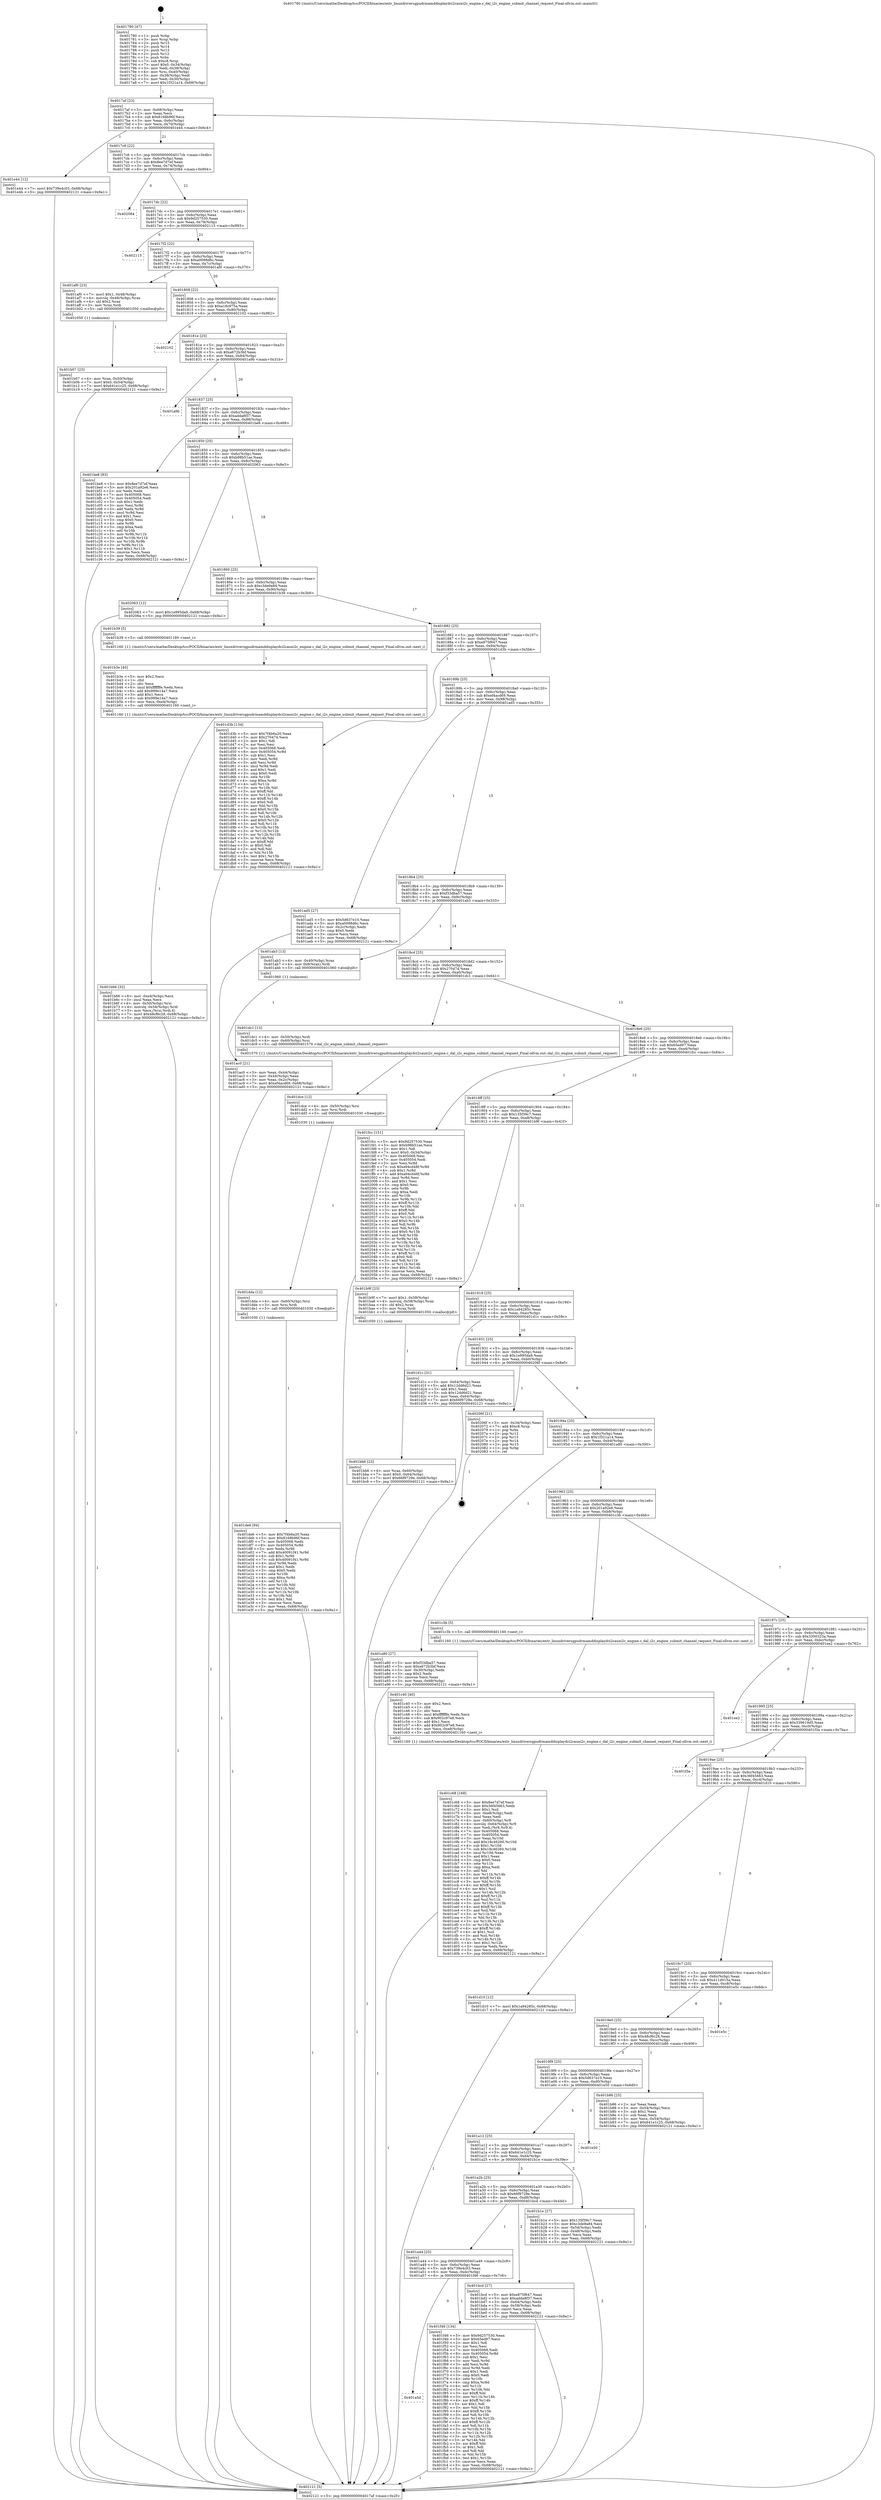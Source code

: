digraph "0x401780" {
  label = "0x401780 (/mnt/c/Users/mathe/Desktop/tcc/POCII/binaries/extr_linuxdriversgpudrmamddisplaydci2cauxi2c_engine.c_dal_i2c_engine_submit_channel_request_Final-ollvm.out::main(0))"
  labelloc = "t"
  node[shape=record]

  Entry [label="",width=0.3,height=0.3,shape=circle,fillcolor=black,style=filled]
  "0x4017af" [label="{
     0x4017af [23]\l
     | [instrs]\l
     &nbsp;&nbsp;0x4017af \<+3\>: mov -0x68(%rbp),%eax\l
     &nbsp;&nbsp;0x4017b2 \<+2\>: mov %eax,%ecx\l
     &nbsp;&nbsp;0x4017b4 \<+6\>: sub $0x8168b96f,%ecx\l
     &nbsp;&nbsp;0x4017ba \<+3\>: mov %eax,-0x6c(%rbp)\l
     &nbsp;&nbsp;0x4017bd \<+3\>: mov %ecx,-0x70(%rbp)\l
     &nbsp;&nbsp;0x4017c0 \<+6\>: je 0000000000401e44 \<main+0x6c4\>\l
  }"]
  "0x401e44" [label="{
     0x401e44 [12]\l
     | [instrs]\l
     &nbsp;&nbsp;0x401e44 \<+7\>: movl $0x739e4c03,-0x68(%rbp)\l
     &nbsp;&nbsp;0x401e4b \<+5\>: jmp 0000000000402121 \<main+0x9a1\>\l
  }"]
  "0x4017c6" [label="{
     0x4017c6 [22]\l
     | [instrs]\l
     &nbsp;&nbsp;0x4017c6 \<+5\>: jmp 00000000004017cb \<main+0x4b\>\l
     &nbsp;&nbsp;0x4017cb \<+3\>: mov -0x6c(%rbp),%eax\l
     &nbsp;&nbsp;0x4017ce \<+5\>: sub $0x8ee7d7ef,%eax\l
     &nbsp;&nbsp;0x4017d3 \<+3\>: mov %eax,-0x74(%rbp)\l
     &nbsp;&nbsp;0x4017d6 \<+6\>: je 0000000000402084 \<main+0x904\>\l
  }"]
  Exit [label="",width=0.3,height=0.3,shape=circle,fillcolor=black,style=filled,peripheries=2]
  "0x402084" [label="{
     0x402084\l
  }", style=dashed]
  "0x4017dc" [label="{
     0x4017dc [22]\l
     | [instrs]\l
     &nbsp;&nbsp;0x4017dc \<+5\>: jmp 00000000004017e1 \<main+0x61\>\l
     &nbsp;&nbsp;0x4017e1 \<+3\>: mov -0x6c(%rbp),%eax\l
     &nbsp;&nbsp;0x4017e4 \<+5\>: sub $0x9d257530,%eax\l
     &nbsp;&nbsp;0x4017e9 \<+3\>: mov %eax,-0x78(%rbp)\l
     &nbsp;&nbsp;0x4017ec \<+6\>: je 0000000000402113 \<main+0x993\>\l
  }"]
  "0x401a5d" [label="{
     0x401a5d\l
  }", style=dashed]
  "0x402113" [label="{
     0x402113\l
  }", style=dashed]
  "0x4017f2" [label="{
     0x4017f2 [22]\l
     | [instrs]\l
     &nbsp;&nbsp;0x4017f2 \<+5\>: jmp 00000000004017f7 \<main+0x77\>\l
     &nbsp;&nbsp;0x4017f7 \<+3\>: mov -0x6c(%rbp),%eax\l
     &nbsp;&nbsp;0x4017fa \<+5\>: sub $0xa0098d6c,%eax\l
     &nbsp;&nbsp;0x4017ff \<+3\>: mov %eax,-0x7c(%rbp)\l
     &nbsp;&nbsp;0x401802 \<+6\>: je 0000000000401af0 \<main+0x370\>\l
  }"]
  "0x401f46" [label="{
     0x401f46 [134]\l
     | [instrs]\l
     &nbsp;&nbsp;0x401f46 \<+5\>: mov $0x9d257530,%eax\l
     &nbsp;&nbsp;0x401f4b \<+5\>: mov $0x65ed97,%ecx\l
     &nbsp;&nbsp;0x401f50 \<+2\>: mov $0x1,%dl\l
     &nbsp;&nbsp;0x401f52 \<+2\>: xor %esi,%esi\l
     &nbsp;&nbsp;0x401f54 \<+7\>: mov 0x405068,%edi\l
     &nbsp;&nbsp;0x401f5b \<+8\>: mov 0x405054,%r8d\l
     &nbsp;&nbsp;0x401f63 \<+3\>: sub $0x1,%esi\l
     &nbsp;&nbsp;0x401f66 \<+3\>: mov %edi,%r9d\l
     &nbsp;&nbsp;0x401f69 \<+3\>: add %esi,%r9d\l
     &nbsp;&nbsp;0x401f6c \<+4\>: imul %r9d,%edi\l
     &nbsp;&nbsp;0x401f70 \<+3\>: and $0x1,%edi\l
     &nbsp;&nbsp;0x401f73 \<+3\>: cmp $0x0,%edi\l
     &nbsp;&nbsp;0x401f76 \<+4\>: sete %r10b\l
     &nbsp;&nbsp;0x401f7a \<+4\>: cmp $0xa,%r8d\l
     &nbsp;&nbsp;0x401f7e \<+4\>: setl %r11b\l
     &nbsp;&nbsp;0x401f82 \<+3\>: mov %r10b,%bl\l
     &nbsp;&nbsp;0x401f85 \<+3\>: xor $0xff,%bl\l
     &nbsp;&nbsp;0x401f88 \<+3\>: mov %r11b,%r14b\l
     &nbsp;&nbsp;0x401f8b \<+4\>: xor $0xff,%r14b\l
     &nbsp;&nbsp;0x401f8f \<+3\>: xor $0x1,%dl\l
     &nbsp;&nbsp;0x401f92 \<+3\>: mov %bl,%r15b\l
     &nbsp;&nbsp;0x401f95 \<+4\>: and $0xff,%r15b\l
     &nbsp;&nbsp;0x401f99 \<+3\>: and %dl,%r10b\l
     &nbsp;&nbsp;0x401f9c \<+3\>: mov %r14b,%r12b\l
     &nbsp;&nbsp;0x401f9f \<+4\>: and $0xff,%r12b\l
     &nbsp;&nbsp;0x401fa3 \<+3\>: and %dl,%r11b\l
     &nbsp;&nbsp;0x401fa6 \<+3\>: or %r10b,%r15b\l
     &nbsp;&nbsp;0x401fa9 \<+3\>: or %r11b,%r12b\l
     &nbsp;&nbsp;0x401fac \<+3\>: xor %r12b,%r15b\l
     &nbsp;&nbsp;0x401faf \<+3\>: or %r14b,%bl\l
     &nbsp;&nbsp;0x401fb2 \<+3\>: xor $0xff,%bl\l
     &nbsp;&nbsp;0x401fb5 \<+3\>: or $0x1,%dl\l
     &nbsp;&nbsp;0x401fb8 \<+2\>: and %dl,%bl\l
     &nbsp;&nbsp;0x401fba \<+3\>: or %bl,%r15b\l
     &nbsp;&nbsp;0x401fbd \<+4\>: test $0x1,%r15b\l
     &nbsp;&nbsp;0x401fc1 \<+3\>: cmovne %ecx,%eax\l
     &nbsp;&nbsp;0x401fc4 \<+3\>: mov %eax,-0x68(%rbp)\l
     &nbsp;&nbsp;0x401fc7 \<+5\>: jmp 0000000000402121 \<main+0x9a1\>\l
  }"]
  "0x401af0" [label="{
     0x401af0 [23]\l
     | [instrs]\l
     &nbsp;&nbsp;0x401af0 \<+7\>: movl $0x1,-0x48(%rbp)\l
     &nbsp;&nbsp;0x401af7 \<+4\>: movslq -0x48(%rbp),%rax\l
     &nbsp;&nbsp;0x401afb \<+4\>: shl $0x2,%rax\l
     &nbsp;&nbsp;0x401aff \<+3\>: mov %rax,%rdi\l
     &nbsp;&nbsp;0x401b02 \<+5\>: call 0000000000401050 \<malloc@plt\>\l
     | [calls]\l
     &nbsp;&nbsp;0x401050 \{1\} (unknown)\l
  }"]
  "0x401808" [label="{
     0x401808 [22]\l
     | [instrs]\l
     &nbsp;&nbsp;0x401808 \<+5\>: jmp 000000000040180d \<main+0x8d\>\l
     &nbsp;&nbsp;0x40180d \<+3\>: mov -0x6c(%rbp),%eax\l
     &nbsp;&nbsp;0x401810 \<+5\>: sub $0xa16c975a,%eax\l
     &nbsp;&nbsp;0x401815 \<+3\>: mov %eax,-0x80(%rbp)\l
     &nbsp;&nbsp;0x401818 \<+6\>: je 0000000000402102 \<main+0x982\>\l
  }"]
  "0x401de6" [label="{
     0x401de6 [94]\l
     | [instrs]\l
     &nbsp;&nbsp;0x401de6 \<+5\>: mov $0x7f4b6a20,%eax\l
     &nbsp;&nbsp;0x401deb \<+5\>: mov $0x8168b96f,%ecx\l
     &nbsp;&nbsp;0x401df0 \<+7\>: mov 0x405068,%edx\l
     &nbsp;&nbsp;0x401df7 \<+8\>: mov 0x405054,%r8d\l
     &nbsp;&nbsp;0x401dff \<+3\>: mov %edx,%r9d\l
     &nbsp;&nbsp;0x401e02 \<+7\>: add $0x40091f41,%r9d\l
     &nbsp;&nbsp;0x401e09 \<+4\>: sub $0x1,%r9d\l
     &nbsp;&nbsp;0x401e0d \<+7\>: sub $0x40091f41,%r9d\l
     &nbsp;&nbsp;0x401e14 \<+4\>: imul %r9d,%edx\l
     &nbsp;&nbsp;0x401e18 \<+3\>: and $0x1,%edx\l
     &nbsp;&nbsp;0x401e1b \<+3\>: cmp $0x0,%edx\l
     &nbsp;&nbsp;0x401e1e \<+4\>: sete %r10b\l
     &nbsp;&nbsp;0x401e22 \<+4\>: cmp $0xa,%r8d\l
     &nbsp;&nbsp;0x401e26 \<+4\>: setl %r11b\l
     &nbsp;&nbsp;0x401e2a \<+3\>: mov %r10b,%bl\l
     &nbsp;&nbsp;0x401e2d \<+3\>: and %r11b,%bl\l
     &nbsp;&nbsp;0x401e30 \<+3\>: xor %r11b,%r10b\l
     &nbsp;&nbsp;0x401e33 \<+3\>: or %r10b,%bl\l
     &nbsp;&nbsp;0x401e36 \<+3\>: test $0x1,%bl\l
     &nbsp;&nbsp;0x401e39 \<+3\>: cmovne %ecx,%eax\l
     &nbsp;&nbsp;0x401e3c \<+3\>: mov %eax,-0x68(%rbp)\l
     &nbsp;&nbsp;0x401e3f \<+5\>: jmp 0000000000402121 \<main+0x9a1\>\l
  }"]
  "0x402102" [label="{
     0x402102\l
  }", style=dashed]
  "0x40181e" [label="{
     0x40181e [25]\l
     | [instrs]\l
     &nbsp;&nbsp;0x40181e \<+5\>: jmp 0000000000401823 \<main+0xa3\>\l
     &nbsp;&nbsp;0x401823 \<+3\>: mov -0x6c(%rbp),%eax\l
     &nbsp;&nbsp;0x401826 \<+5\>: sub $0xa672b3bf,%eax\l
     &nbsp;&nbsp;0x40182b \<+6\>: mov %eax,-0x84(%rbp)\l
     &nbsp;&nbsp;0x401831 \<+6\>: je 0000000000401a9b \<main+0x31b\>\l
  }"]
  "0x401dda" [label="{
     0x401dda [12]\l
     | [instrs]\l
     &nbsp;&nbsp;0x401dda \<+4\>: mov -0x60(%rbp),%rsi\l
     &nbsp;&nbsp;0x401dde \<+3\>: mov %rsi,%rdi\l
     &nbsp;&nbsp;0x401de1 \<+5\>: call 0000000000401030 \<free@plt\>\l
     | [calls]\l
     &nbsp;&nbsp;0x401030 \{1\} (unknown)\l
  }"]
  "0x401a9b" [label="{
     0x401a9b\l
  }", style=dashed]
  "0x401837" [label="{
     0x401837 [25]\l
     | [instrs]\l
     &nbsp;&nbsp;0x401837 \<+5\>: jmp 000000000040183c \<main+0xbc\>\l
     &nbsp;&nbsp;0x40183c \<+3\>: mov -0x6c(%rbp),%eax\l
     &nbsp;&nbsp;0x40183f \<+5\>: sub $0xadda8f37,%eax\l
     &nbsp;&nbsp;0x401844 \<+6\>: mov %eax,-0x88(%rbp)\l
     &nbsp;&nbsp;0x40184a \<+6\>: je 0000000000401be8 \<main+0x468\>\l
  }"]
  "0x401dce" [label="{
     0x401dce [12]\l
     | [instrs]\l
     &nbsp;&nbsp;0x401dce \<+4\>: mov -0x50(%rbp),%rsi\l
     &nbsp;&nbsp;0x401dd2 \<+3\>: mov %rsi,%rdi\l
     &nbsp;&nbsp;0x401dd5 \<+5\>: call 0000000000401030 \<free@plt\>\l
     | [calls]\l
     &nbsp;&nbsp;0x401030 \{1\} (unknown)\l
  }"]
  "0x401be8" [label="{
     0x401be8 [83]\l
     | [instrs]\l
     &nbsp;&nbsp;0x401be8 \<+5\>: mov $0x8ee7d7ef,%eax\l
     &nbsp;&nbsp;0x401bed \<+5\>: mov $0x201a92e6,%ecx\l
     &nbsp;&nbsp;0x401bf2 \<+2\>: xor %edx,%edx\l
     &nbsp;&nbsp;0x401bf4 \<+7\>: mov 0x405068,%esi\l
     &nbsp;&nbsp;0x401bfb \<+7\>: mov 0x405054,%edi\l
     &nbsp;&nbsp;0x401c02 \<+3\>: sub $0x1,%edx\l
     &nbsp;&nbsp;0x401c05 \<+3\>: mov %esi,%r8d\l
     &nbsp;&nbsp;0x401c08 \<+3\>: add %edx,%r8d\l
     &nbsp;&nbsp;0x401c0b \<+4\>: imul %r8d,%esi\l
     &nbsp;&nbsp;0x401c0f \<+3\>: and $0x1,%esi\l
     &nbsp;&nbsp;0x401c12 \<+3\>: cmp $0x0,%esi\l
     &nbsp;&nbsp;0x401c15 \<+4\>: sete %r9b\l
     &nbsp;&nbsp;0x401c19 \<+3\>: cmp $0xa,%edi\l
     &nbsp;&nbsp;0x401c1c \<+4\>: setl %r10b\l
     &nbsp;&nbsp;0x401c20 \<+3\>: mov %r9b,%r11b\l
     &nbsp;&nbsp;0x401c23 \<+3\>: and %r10b,%r11b\l
     &nbsp;&nbsp;0x401c26 \<+3\>: xor %r10b,%r9b\l
     &nbsp;&nbsp;0x401c29 \<+3\>: or %r9b,%r11b\l
     &nbsp;&nbsp;0x401c2c \<+4\>: test $0x1,%r11b\l
     &nbsp;&nbsp;0x401c30 \<+3\>: cmovne %ecx,%eax\l
     &nbsp;&nbsp;0x401c33 \<+3\>: mov %eax,-0x68(%rbp)\l
     &nbsp;&nbsp;0x401c36 \<+5\>: jmp 0000000000402121 \<main+0x9a1\>\l
  }"]
  "0x401850" [label="{
     0x401850 [25]\l
     | [instrs]\l
     &nbsp;&nbsp;0x401850 \<+5\>: jmp 0000000000401855 \<main+0xd5\>\l
     &nbsp;&nbsp;0x401855 \<+3\>: mov -0x6c(%rbp),%eax\l
     &nbsp;&nbsp;0x401858 \<+5\>: sub $0xb98b51ae,%eax\l
     &nbsp;&nbsp;0x40185d \<+6\>: mov %eax,-0x8c(%rbp)\l
     &nbsp;&nbsp;0x401863 \<+6\>: je 0000000000402063 \<main+0x8e3\>\l
  }"]
  "0x401c68" [label="{
     0x401c68 [168]\l
     | [instrs]\l
     &nbsp;&nbsp;0x401c68 \<+5\>: mov $0x8ee7d7ef,%ecx\l
     &nbsp;&nbsp;0x401c6d \<+5\>: mov $0x36f45663,%edx\l
     &nbsp;&nbsp;0x401c72 \<+3\>: mov $0x1,%sil\l
     &nbsp;&nbsp;0x401c75 \<+6\>: mov -0xe8(%rbp),%edi\l
     &nbsp;&nbsp;0x401c7b \<+3\>: imul %eax,%edi\l
     &nbsp;&nbsp;0x401c7e \<+4\>: mov -0x60(%rbp),%r8\l
     &nbsp;&nbsp;0x401c82 \<+4\>: movslq -0x64(%rbp),%r9\l
     &nbsp;&nbsp;0x401c86 \<+4\>: mov %edi,(%r8,%r9,4)\l
     &nbsp;&nbsp;0x401c8a \<+7\>: mov 0x405068,%eax\l
     &nbsp;&nbsp;0x401c91 \<+7\>: mov 0x405054,%edi\l
     &nbsp;&nbsp;0x401c98 \<+3\>: mov %eax,%r10d\l
     &nbsp;&nbsp;0x401c9b \<+7\>: add $0x18c46260,%r10d\l
     &nbsp;&nbsp;0x401ca2 \<+4\>: sub $0x1,%r10d\l
     &nbsp;&nbsp;0x401ca6 \<+7\>: sub $0x18c46260,%r10d\l
     &nbsp;&nbsp;0x401cad \<+4\>: imul %r10d,%eax\l
     &nbsp;&nbsp;0x401cb1 \<+3\>: and $0x1,%eax\l
     &nbsp;&nbsp;0x401cb4 \<+3\>: cmp $0x0,%eax\l
     &nbsp;&nbsp;0x401cb7 \<+4\>: sete %r11b\l
     &nbsp;&nbsp;0x401cbb \<+3\>: cmp $0xa,%edi\l
     &nbsp;&nbsp;0x401cbe \<+3\>: setl %bl\l
     &nbsp;&nbsp;0x401cc1 \<+3\>: mov %r11b,%r14b\l
     &nbsp;&nbsp;0x401cc4 \<+4\>: xor $0xff,%r14b\l
     &nbsp;&nbsp;0x401cc8 \<+3\>: mov %bl,%r15b\l
     &nbsp;&nbsp;0x401ccb \<+4\>: xor $0xff,%r15b\l
     &nbsp;&nbsp;0x401ccf \<+4\>: xor $0x1,%sil\l
     &nbsp;&nbsp;0x401cd3 \<+3\>: mov %r14b,%r12b\l
     &nbsp;&nbsp;0x401cd6 \<+4\>: and $0xff,%r12b\l
     &nbsp;&nbsp;0x401cda \<+3\>: and %sil,%r11b\l
     &nbsp;&nbsp;0x401cdd \<+3\>: mov %r15b,%r13b\l
     &nbsp;&nbsp;0x401ce0 \<+4\>: and $0xff,%r13b\l
     &nbsp;&nbsp;0x401ce4 \<+3\>: and %sil,%bl\l
     &nbsp;&nbsp;0x401ce7 \<+3\>: or %r11b,%r12b\l
     &nbsp;&nbsp;0x401cea \<+3\>: or %bl,%r13b\l
     &nbsp;&nbsp;0x401ced \<+3\>: xor %r13b,%r12b\l
     &nbsp;&nbsp;0x401cf0 \<+3\>: or %r15b,%r14b\l
     &nbsp;&nbsp;0x401cf3 \<+4\>: xor $0xff,%r14b\l
     &nbsp;&nbsp;0x401cf7 \<+4\>: or $0x1,%sil\l
     &nbsp;&nbsp;0x401cfb \<+3\>: and %sil,%r14b\l
     &nbsp;&nbsp;0x401cfe \<+3\>: or %r14b,%r12b\l
     &nbsp;&nbsp;0x401d01 \<+4\>: test $0x1,%r12b\l
     &nbsp;&nbsp;0x401d05 \<+3\>: cmovne %edx,%ecx\l
     &nbsp;&nbsp;0x401d08 \<+3\>: mov %ecx,-0x68(%rbp)\l
     &nbsp;&nbsp;0x401d0b \<+5\>: jmp 0000000000402121 \<main+0x9a1\>\l
  }"]
  "0x402063" [label="{
     0x402063 [12]\l
     | [instrs]\l
     &nbsp;&nbsp;0x402063 \<+7\>: movl $0x1e995da9,-0x68(%rbp)\l
     &nbsp;&nbsp;0x40206a \<+5\>: jmp 0000000000402121 \<main+0x9a1\>\l
  }"]
  "0x401869" [label="{
     0x401869 [25]\l
     | [instrs]\l
     &nbsp;&nbsp;0x401869 \<+5\>: jmp 000000000040186e \<main+0xee\>\l
     &nbsp;&nbsp;0x40186e \<+3\>: mov -0x6c(%rbp),%eax\l
     &nbsp;&nbsp;0x401871 \<+5\>: sub $0xc3de9a84,%eax\l
     &nbsp;&nbsp;0x401876 \<+6\>: mov %eax,-0x90(%rbp)\l
     &nbsp;&nbsp;0x40187c \<+6\>: je 0000000000401b39 \<main+0x3b9\>\l
  }"]
  "0x401c40" [label="{
     0x401c40 [40]\l
     | [instrs]\l
     &nbsp;&nbsp;0x401c40 \<+5\>: mov $0x2,%ecx\l
     &nbsp;&nbsp;0x401c45 \<+1\>: cltd\l
     &nbsp;&nbsp;0x401c46 \<+2\>: idiv %ecx\l
     &nbsp;&nbsp;0x401c48 \<+6\>: imul $0xfffffffe,%edx,%ecx\l
     &nbsp;&nbsp;0x401c4e \<+6\>: sub $0x902c97e8,%ecx\l
     &nbsp;&nbsp;0x401c54 \<+3\>: add $0x1,%ecx\l
     &nbsp;&nbsp;0x401c57 \<+6\>: add $0x902c97e8,%ecx\l
     &nbsp;&nbsp;0x401c5d \<+6\>: mov %ecx,-0xe8(%rbp)\l
     &nbsp;&nbsp;0x401c63 \<+5\>: call 0000000000401160 \<next_i\>\l
     | [calls]\l
     &nbsp;&nbsp;0x401160 \{1\} (/mnt/c/Users/mathe/Desktop/tcc/POCII/binaries/extr_linuxdriversgpudrmamddisplaydci2cauxi2c_engine.c_dal_i2c_engine_submit_channel_request_Final-ollvm.out::next_i)\l
  }"]
  "0x401b39" [label="{
     0x401b39 [5]\l
     | [instrs]\l
     &nbsp;&nbsp;0x401b39 \<+5\>: call 0000000000401160 \<next_i\>\l
     | [calls]\l
     &nbsp;&nbsp;0x401160 \{1\} (/mnt/c/Users/mathe/Desktop/tcc/POCII/binaries/extr_linuxdriversgpudrmamddisplaydci2cauxi2c_engine.c_dal_i2c_engine_submit_channel_request_Final-ollvm.out::next_i)\l
  }"]
  "0x401882" [label="{
     0x401882 [25]\l
     | [instrs]\l
     &nbsp;&nbsp;0x401882 \<+5\>: jmp 0000000000401887 \<main+0x107\>\l
     &nbsp;&nbsp;0x401887 \<+3\>: mov -0x6c(%rbp),%eax\l
     &nbsp;&nbsp;0x40188a \<+5\>: sub $0xe875f647,%eax\l
     &nbsp;&nbsp;0x40188f \<+6\>: mov %eax,-0x94(%rbp)\l
     &nbsp;&nbsp;0x401895 \<+6\>: je 0000000000401d3b \<main+0x5bb\>\l
  }"]
  "0x401a44" [label="{
     0x401a44 [25]\l
     | [instrs]\l
     &nbsp;&nbsp;0x401a44 \<+5\>: jmp 0000000000401a49 \<main+0x2c9\>\l
     &nbsp;&nbsp;0x401a49 \<+3\>: mov -0x6c(%rbp),%eax\l
     &nbsp;&nbsp;0x401a4c \<+5\>: sub $0x739e4c03,%eax\l
     &nbsp;&nbsp;0x401a51 \<+6\>: mov %eax,-0xdc(%rbp)\l
     &nbsp;&nbsp;0x401a57 \<+6\>: je 0000000000401f46 \<main+0x7c6\>\l
  }"]
  "0x401d3b" [label="{
     0x401d3b [134]\l
     | [instrs]\l
     &nbsp;&nbsp;0x401d3b \<+5\>: mov $0x7f4b6a20,%eax\l
     &nbsp;&nbsp;0x401d40 \<+5\>: mov $0x270474,%ecx\l
     &nbsp;&nbsp;0x401d45 \<+2\>: mov $0x1,%dl\l
     &nbsp;&nbsp;0x401d47 \<+2\>: xor %esi,%esi\l
     &nbsp;&nbsp;0x401d49 \<+7\>: mov 0x405068,%edi\l
     &nbsp;&nbsp;0x401d50 \<+8\>: mov 0x405054,%r8d\l
     &nbsp;&nbsp;0x401d58 \<+3\>: sub $0x1,%esi\l
     &nbsp;&nbsp;0x401d5b \<+3\>: mov %edi,%r9d\l
     &nbsp;&nbsp;0x401d5e \<+3\>: add %esi,%r9d\l
     &nbsp;&nbsp;0x401d61 \<+4\>: imul %r9d,%edi\l
     &nbsp;&nbsp;0x401d65 \<+3\>: and $0x1,%edi\l
     &nbsp;&nbsp;0x401d68 \<+3\>: cmp $0x0,%edi\l
     &nbsp;&nbsp;0x401d6b \<+4\>: sete %r10b\l
     &nbsp;&nbsp;0x401d6f \<+4\>: cmp $0xa,%r8d\l
     &nbsp;&nbsp;0x401d73 \<+4\>: setl %r11b\l
     &nbsp;&nbsp;0x401d77 \<+3\>: mov %r10b,%bl\l
     &nbsp;&nbsp;0x401d7a \<+3\>: xor $0xff,%bl\l
     &nbsp;&nbsp;0x401d7d \<+3\>: mov %r11b,%r14b\l
     &nbsp;&nbsp;0x401d80 \<+4\>: xor $0xff,%r14b\l
     &nbsp;&nbsp;0x401d84 \<+3\>: xor $0x0,%dl\l
     &nbsp;&nbsp;0x401d87 \<+3\>: mov %bl,%r15b\l
     &nbsp;&nbsp;0x401d8a \<+4\>: and $0x0,%r15b\l
     &nbsp;&nbsp;0x401d8e \<+3\>: and %dl,%r10b\l
     &nbsp;&nbsp;0x401d91 \<+3\>: mov %r14b,%r12b\l
     &nbsp;&nbsp;0x401d94 \<+4\>: and $0x0,%r12b\l
     &nbsp;&nbsp;0x401d98 \<+3\>: and %dl,%r11b\l
     &nbsp;&nbsp;0x401d9b \<+3\>: or %r10b,%r15b\l
     &nbsp;&nbsp;0x401d9e \<+3\>: or %r11b,%r12b\l
     &nbsp;&nbsp;0x401da1 \<+3\>: xor %r12b,%r15b\l
     &nbsp;&nbsp;0x401da4 \<+3\>: or %r14b,%bl\l
     &nbsp;&nbsp;0x401da7 \<+3\>: xor $0xff,%bl\l
     &nbsp;&nbsp;0x401daa \<+3\>: or $0x0,%dl\l
     &nbsp;&nbsp;0x401dad \<+2\>: and %dl,%bl\l
     &nbsp;&nbsp;0x401daf \<+3\>: or %bl,%r15b\l
     &nbsp;&nbsp;0x401db2 \<+4\>: test $0x1,%r15b\l
     &nbsp;&nbsp;0x401db6 \<+3\>: cmovne %ecx,%eax\l
     &nbsp;&nbsp;0x401db9 \<+3\>: mov %eax,-0x68(%rbp)\l
     &nbsp;&nbsp;0x401dbc \<+5\>: jmp 0000000000402121 \<main+0x9a1\>\l
  }"]
  "0x40189b" [label="{
     0x40189b [25]\l
     | [instrs]\l
     &nbsp;&nbsp;0x40189b \<+5\>: jmp 00000000004018a0 \<main+0x120\>\l
     &nbsp;&nbsp;0x4018a0 \<+3\>: mov -0x6c(%rbp),%eax\l
     &nbsp;&nbsp;0x4018a3 \<+5\>: sub $0xef4acd69,%eax\l
     &nbsp;&nbsp;0x4018a8 \<+6\>: mov %eax,-0x98(%rbp)\l
     &nbsp;&nbsp;0x4018ae \<+6\>: je 0000000000401ad5 \<main+0x355\>\l
  }"]
  "0x401bcd" [label="{
     0x401bcd [27]\l
     | [instrs]\l
     &nbsp;&nbsp;0x401bcd \<+5\>: mov $0xe875f647,%eax\l
     &nbsp;&nbsp;0x401bd2 \<+5\>: mov $0xadda8f37,%ecx\l
     &nbsp;&nbsp;0x401bd7 \<+3\>: mov -0x64(%rbp),%edx\l
     &nbsp;&nbsp;0x401bda \<+3\>: cmp -0x58(%rbp),%edx\l
     &nbsp;&nbsp;0x401bdd \<+3\>: cmovl %ecx,%eax\l
     &nbsp;&nbsp;0x401be0 \<+3\>: mov %eax,-0x68(%rbp)\l
     &nbsp;&nbsp;0x401be3 \<+5\>: jmp 0000000000402121 \<main+0x9a1\>\l
  }"]
  "0x401ad5" [label="{
     0x401ad5 [27]\l
     | [instrs]\l
     &nbsp;&nbsp;0x401ad5 \<+5\>: mov $0x5d637e10,%eax\l
     &nbsp;&nbsp;0x401ada \<+5\>: mov $0xa0098d6c,%ecx\l
     &nbsp;&nbsp;0x401adf \<+3\>: mov -0x2c(%rbp),%edx\l
     &nbsp;&nbsp;0x401ae2 \<+3\>: cmp $0x0,%edx\l
     &nbsp;&nbsp;0x401ae5 \<+3\>: cmove %ecx,%eax\l
     &nbsp;&nbsp;0x401ae8 \<+3\>: mov %eax,-0x68(%rbp)\l
     &nbsp;&nbsp;0x401aeb \<+5\>: jmp 0000000000402121 \<main+0x9a1\>\l
  }"]
  "0x4018b4" [label="{
     0x4018b4 [25]\l
     | [instrs]\l
     &nbsp;&nbsp;0x4018b4 \<+5\>: jmp 00000000004018b9 \<main+0x139\>\l
     &nbsp;&nbsp;0x4018b9 \<+3\>: mov -0x6c(%rbp),%eax\l
     &nbsp;&nbsp;0x4018bc \<+5\>: sub $0xf33dba57,%eax\l
     &nbsp;&nbsp;0x4018c1 \<+6\>: mov %eax,-0x9c(%rbp)\l
     &nbsp;&nbsp;0x4018c7 \<+6\>: je 0000000000401ab3 \<main+0x333\>\l
  }"]
  "0x401bb6" [label="{
     0x401bb6 [23]\l
     | [instrs]\l
     &nbsp;&nbsp;0x401bb6 \<+4\>: mov %rax,-0x60(%rbp)\l
     &nbsp;&nbsp;0x401bba \<+7\>: movl $0x0,-0x64(%rbp)\l
     &nbsp;&nbsp;0x401bc1 \<+7\>: movl $0x66f9729e,-0x68(%rbp)\l
     &nbsp;&nbsp;0x401bc8 \<+5\>: jmp 0000000000402121 \<main+0x9a1\>\l
  }"]
  "0x401ab3" [label="{
     0x401ab3 [13]\l
     | [instrs]\l
     &nbsp;&nbsp;0x401ab3 \<+4\>: mov -0x40(%rbp),%rax\l
     &nbsp;&nbsp;0x401ab7 \<+4\>: mov 0x8(%rax),%rdi\l
     &nbsp;&nbsp;0x401abb \<+5\>: call 0000000000401060 \<atoi@plt\>\l
     | [calls]\l
     &nbsp;&nbsp;0x401060 \{1\} (unknown)\l
  }"]
  "0x4018cd" [label="{
     0x4018cd [25]\l
     | [instrs]\l
     &nbsp;&nbsp;0x4018cd \<+5\>: jmp 00000000004018d2 \<main+0x152\>\l
     &nbsp;&nbsp;0x4018d2 \<+3\>: mov -0x6c(%rbp),%eax\l
     &nbsp;&nbsp;0x4018d5 \<+5\>: sub $0x270474,%eax\l
     &nbsp;&nbsp;0x4018da \<+6\>: mov %eax,-0xa0(%rbp)\l
     &nbsp;&nbsp;0x4018e0 \<+6\>: je 0000000000401dc1 \<main+0x641\>\l
  }"]
  "0x401b66" [label="{
     0x401b66 [32]\l
     | [instrs]\l
     &nbsp;&nbsp;0x401b66 \<+6\>: mov -0xe4(%rbp),%ecx\l
     &nbsp;&nbsp;0x401b6c \<+3\>: imul %eax,%ecx\l
     &nbsp;&nbsp;0x401b6f \<+4\>: mov -0x50(%rbp),%rsi\l
     &nbsp;&nbsp;0x401b73 \<+4\>: movslq -0x54(%rbp),%rdi\l
     &nbsp;&nbsp;0x401b77 \<+3\>: mov %ecx,(%rsi,%rdi,4)\l
     &nbsp;&nbsp;0x401b7a \<+7\>: movl $0x48cf6c28,-0x68(%rbp)\l
     &nbsp;&nbsp;0x401b81 \<+5\>: jmp 0000000000402121 \<main+0x9a1\>\l
  }"]
  "0x401dc1" [label="{
     0x401dc1 [13]\l
     | [instrs]\l
     &nbsp;&nbsp;0x401dc1 \<+4\>: mov -0x50(%rbp),%rdi\l
     &nbsp;&nbsp;0x401dc5 \<+4\>: mov -0x60(%rbp),%rsi\l
     &nbsp;&nbsp;0x401dc9 \<+5\>: call 0000000000401570 \<dal_i2c_engine_submit_channel_request\>\l
     | [calls]\l
     &nbsp;&nbsp;0x401570 \{1\} (/mnt/c/Users/mathe/Desktop/tcc/POCII/binaries/extr_linuxdriversgpudrmamddisplaydci2cauxi2c_engine.c_dal_i2c_engine_submit_channel_request_Final-ollvm.out::dal_i2c_engine_submit_channel_request)\l
  }"]
  "0x4018e6" [label="{
     0x4018e6 [25]\l
     | [instrs]\l
     &nbsp;&nbsp;0x4018e6 \<+5\>: jmp 00000000004018eb \<main+0x16b\>\l
     &nbsp;&nbsp;0x4018eb \<+3\>: mov -0x6c(%rbp),%eax\l
     &nbsp;&nbsp;0x4018ee \<+5\>: sub $0x65ed97,%eax\l
     &nbsp;&nbsp;0x4018f3 \<+6\>: mov %eax,-0xa4(%rbp)\l
     &nbsp;&nbsp;0x4018f9 \<+6\>: je 0000000000401fcc \<main+0x84c\>\l
  }"]
  "0x401b3e" [label="{
     0x401b3e [40]\l
     | [instrs]\l
     &nbsp;&nbsp;0x401b3e \<+5\>: mov $0x2,%ecx\l
     &nbsp;&nbsp;0x401b43 \<+1\>: cltd\l
     &nbsp;&nbsp;0x401b44 \<+2\>: idiv %ecx\l
     &nbsp;&nbsp;0x401b46 \<+6\>: imul $0xfffffffe,%edx,%ecx\l
     &nbsp;&nbsp;0x401b4c \<+6\>: add $0x999e14a7,%ecx\l
     &nbsp;&nbsp;0x401b52 \<+3\>: add $0x1,%ecx\l
     &nbsp;&nbsp;0x401b55 \<+6\>: sub $0x999e14a7,%ecx\l
     &nbsp;&nbsp;0x401b5b \<+6\>: mov %ecx,-0xe4(%rbp)\l
     &nbsp;&nbsp;0x401b61 \<+5\>: call 0000000000401160 \<next_i\>\l
     | [calls]\l
     &nbsp;&nbsp;0x401160 \{1\} (/mnt/c/Users/mathe/Desktop/tcc/POCII/binaries/extr_linuxdriversgpudrmamddisplaydci2cauxi2c_engine.c_dal_i2c_engine_submit_channel_request_Final-ollvm.out::next_i)\l
  }"]
  "0x401fcc" [label="{
     0x401fcc [151]\l
     | [instrs]\l
     &nbsp;&nbsp;0x401fcc \<+5\>: mov $0x9d257530,%eax\l
     &nbsp;&nbsp;0x401fd1 \<+5\>: mov $0xb98b51ae,%ecx\l
     &nbsp;&nbsp;0x401fd6 \<+2\>: mov $0x1,%dl\l
     &nbsp;&nbsp;0x401fd8 \<+7\>: movl $0x0,-0x34(%rbp)\l
     &nbsp;&nbsp;0x401fdf \<+7\>: mov 0x405068,%esi\l
     &nbsp;&nbsp;0x401fe6 \<+7\>: mov 0x405054,%edi\l
     &nbsp;&nbsp;0x401fed \<+3\>: mov %esi,%r8d\l
     &nbsp;&nbsp;0x401ff0 \<+7\>: sub $0xa94cd48f,%r8d\l
     &nbsp;&nbsp;0x401ff7 \<+4\>: sub $0x1,%r8d\l
     &nbsp;&nbsp;0x401ffb \<+7\>: add $0xa94cd48f,%r8d\l
     &nbsp;&nbsp;0x402002 \<+4\>: imul %r8d,%esi\l
     &nbsp;&nbsp;0x402006 \<+3\>: and $0x1,%esi\l
     &nbsp;&nbsp;0x402009 \<+3\>: cmp $0x0,%esi\l
     &nbsp;&nbsp;0x40200c \<+4\>: sete %r9b\l
     &nbsp;&nbsp;0x402010 \<+3\>: cmp $0xa,%edi\l
     &nbsp;&nbsp;0x402013 \<+4\>: setl %r10b\l
     &nbsp;&nbsp;0x402017 \<+3\>: mov %r9b,%r11b\l
     &nbsp;&nbsp;0x40201a \<+4\>: xor $0xff,%r11b\l
     &nbsp;&nbsp;0x40201e \<+3\>: mov %r10b,%bl\l
     &nbsp;&nbsp;0x402021 \<+3\>: xor $0xff,%bl\l
     &nbsp;&nbsp;0x402024 \<+3\>: xor $0x0,%dl\l
     &nbsp;&nbsp;0x402027 \<+3\>: mov %r11b,%r14b\l
     &nbsp;&nbsp;0x40202a \<+4\>: and $0x0,%r14b\l
     &nbsp;&nbsp;0x40202e \<+3\>: and %dl,%r9b\l
     &nbsp;&nbsp;0x402031 \<+3\>: mov %bl,%r15b\l
     &nbsp;&nbsp;0x402034 \<+4\>: and $0x0,%r15b\l
     &nbsp;&nbsp;0x402038 \<+3\>: and %dl,%r10b\l
     &nbsp;&nbsp;0x40203b \<+3\>: or %r9b,%r14b\l
     &nbsp;&nbsp;0x40203e \<+3\>: or %r10b,%r15b\l
     &nbsp;&nbsp;0x402041 \<+3\>: xor %r15b,%r14b\l
     &nbsp;&nbsp;0x402044 \<+3\>: or %bl,%r11b\l
     &nbsp;&nbsp;0x402047 \<+4\>: xor $0xff,%r11b\l
     &nbsp;&nbsp;0x40204b \<+3\>: or $0x0,%dl\l
     &nbsp;&nbsp;0x40204e \<+3\>: and %dl,%r11b\l
     &nbsp;&nbsp;0x402051 \<+3\>: or %r11b,%r14b\l
     &nbsp;&nbsp;0x402054 \<+4\>: test $0x1,%r14b\l
     &nbsp;&nbsp;0x402058 \<+3\>: cmovne %ecx,%eax\l
     &nbsp;&nbsp;0x40205b \<+3\>: mov %eax,-0x68(%rbp)\l
     &nbsp;&nbsp;0x40205e \<+5\>: jmp 0000000000402121 \<main+0x9a1\>\l
  }"]
  "0x4018ff" [label="{
     0x4018ff [25]\l
     | [instrs]\l
     &nbsp;&nbsp;0x4018ff \<+5\>: jmp 0000000000401904 \<main+0x184\>\l
     &nbsp;&nbsp;0x401904 \<+3\>: mov -0x6c(%rbp),%eax\l
     &nbsp;&nbsp;0x401907 \<+5\>: sub $0x135f39c7,%eax\l
     &nbsp;&nbsp;0x40190c \<+6\>: mov %eax,-0xa8(%rbp)\l
     &nbsp;&nbsp;0x401912 \<+6\>: je 0000000000401b9f \<main+0x41f\>\l
  }"]
  "0x401a2b" [label="{
     0x401a2b [25]\l
     | [instrs]\l
     &nbsp;&nbsp;0x401a2b \<+5\>: jmp 0000000000401a30 \<main+0x2b0\>\l
     &nbsp;&nbsp;0x401a30 \<+3\>: mov -0x6c(%rbp),%eax\l
     &nbsp;&nbsp;0x401a33 \<+5\>: sub $0x66f9729e,%eax\l
     &nbsp;&nbsp;0x401a38 \<+6\>: mov %eax,-0xd8(%rbp)\l
     &nbsp;&nbsp;0x401a3e \<+6\>: je 0000000000401bcd \<main+0x44d\>\l
  }"]
  "0x401b9f" [label="{
     0x401b9f [23]\l
     | [instrs]\l
     &nbsp;&nbsp;0x401b9f \<+7\>: movl $0x1,-0x58(%rbp)\l
     &nbsp;&nbsp;0x401ba6 \<+4\>: movslq -0x58(%rbp),%rax\l
     &nbsp;&nbsp;0x401baa \<+4\>: shl $0x2,%rax\l
     &nbsp;&nbsp;0x401bae \<+3\>: mov %rax,%rdi\l
     &nbsp;&nbsp;0x401bb1 \<+5\>: call 0000000000401050 \<malloc@plt\>\l
     | [calls]\l
     &nbsp;&nbsp;0x401050 \{1\} (unknown)\l
  }"]
  "0x401918" [label="{
     0x401918 [25]\l
     | [instrs]\l
     &nbsp;&nbsp;0x401918 \<+5\>: jmp 000000000040191d \<main+0x19d\>\l
     &nbsp;&nbsp;0x40191d \<+3\>: mov -0x6c(%rbp),%eax\l
     &nbsp;&nbsp;0x401920 \<+5\>: sub $0x1a94285c,%eax\l
     &nbsp;&nbsp;0x401925 \<+6\>: mov %eax,-0xac(%rbp)\l
     &nbsp;&nbsp;0x40192b \<+6\>: je 0000000000401d1c \<main+0x59c\>\l
  }"]
  "0x401b1e" [label="{
     0x401b1e [27]\l
     | [instrs]\l
     &nbsp;&nbsp;0x401b1e \<+5\>: mov $0x135f39c7,%eax\l
     &nbsp;&nbsp;0x401b23 \<+5\>: mov $0xc3de9a84,%ecx\l
     &nbsp;&nbsp;0x401b28 \<+3\>: mov -0x54(%rbp),%edx\l
     &nbsp;&nbsp;0x401b2b \<+3\>: cmp -0x48(%rbp),%edx\l
     &nbsp;&nbsp;0x401b2e \<+3\>: cmovl %ecx,%eax\l
     &nbsp;&nbsp;0x401b31 \<+3\>: mov %eax,-0x68(%rbp)\l
     &nbsp;&nbsp;0x401b34 \<+5\>: jmp 0000000000402121 \<main+0x9a1\>\l
  }"]
  "0x401d1c" [label="{
     0x401d1c [31]\l
     | [instrs]\l
     &nbsp;&nbsp;0x401d1c \<+3\>: mov -0x64(%rbp),%eax\l
     &nbsp;&nbsp;0x401d1f \<+5\>: add $0x12dd6d21,%eax\l
     &nbsp;&nbsp;0x401d24 \<+3\>: add $0x1,%eax\l
     &nbsp;&nbsp;0x401d27 \<+5\>: sub $0x12dd6d21,%eax\l
     &nbsp;&nbsp;0x401d2c \<+3\>: mov %eax,-0x64(%rbp)\l
     &nbsp;&nbsp;0x401d2f \<+7\>: movl $0x66f9729e,-0x68(%rbp)\l
     &nbsp;&nbsp;0x401d36 \<+5\>: jmp 0000000000402121 \<main+0x9a1\>\l
  }"]
  "0x401931" [label="{
     0x401931 [25]\l
     | [instrs]\l
     &nbsp;&nbsp;0x401931 \<+5\>: jmp 0000000000401936 \<main+0x1b6\>\l
     &nbsp;&nbsp;0x401936 \<+3\>: mov -0x6c(%rbp),%eax\l
     &nbsp;&nbsp;0x401939 \<+5\>: sub $0x1e995da9,%eax\l
     &nbsp;&nbsp;0x40193e \<+6\>: mov %eax,-0xb0(%rbp)\l
     &nbsp;&nbsp;0x401944 \<+6\>: je 000000000040206f \<main+0x8ef\>\l
  }"]
  "0x401a12" [label="{
     0x401a12 [25]\l
     | [instrs]\l
     &nbsp;&nbsp;0x401a12 \<+5\>: jmp 0000000000401a17 \<main+0x297\>\l
     &nbsp;&nbsp;0x401a17 \<+3\>: mov -0x6c(%rbp),%eax\l
     &nbsp;&nbsp;0x401a1a \<+5\>: sub $0x641e1c25,%eax\l
     &nbsp;&nbsp;0x401a1f \<+6\>: mov %eax,-0xd4(%rbp)\l
     &nbsp;&nbsp;0x401a25 \<+6\>: je 0000000000401b1e \<main+0x39e\>\l
  }"]
  "0x40206f" [label="{
     0x40206f [21]\l
     | [instrs]\l
     &nbsp;&nbsp;0x40206f \<+3\>: mov -0x34(%rbp),%eax\l
     &nbsp;&nbsp;0x402072 \<+7\>: add $0xc8,%rsp\l
     &nbsp;&nbsp;0x402079 \<+1\>: pop %rbx\l
     &nbsp;&nbsp;0x40207a \<+2\>: pop %r12\l
     &nbsp;&nbsp;0x40207c \<+2\>: pop %r13\l
     &nbsp;&nbsp;0x40207e \<+2\>: pop %r14\l
     &nbsp;&nbsp;0x402080 \<+2\>: pop %r15\l
     &nbsp;&nbsp;0x402082 \<+1\>: pop %rbp\l
     &nbsp;&nbsp;0x402083 \<+1\>: ret\l
  }"]
  "0x40194a" [label="{
     0x40194a [25]\l
     | [instrs]\l
     &nbsp;&nbsp;0x40194a \<+5\>: jmp 000000000040194f \<main+0x1cf\>\l
     &nbsp;&nbsp;0x40194f \<+3\>: mov -0x6c(%rbp),%eax\l
     &nbsp;&nbsp;0x401952 \<+5\>: sub $0x1f321a14,%eax\l
     &nbsp;&nbsp;0x401957 \<+6\>: mov %eax,-0xb4(%rbp)\l
     &nbsp;&nbsp;0x40195d \<+6\>: je 0000000000401a80 \<main+0x300\>\l
  }"]
  "0x401e50" [label="{
     0x401e50\l
  }", style=dashed]
  "0x401a80" [label="{
     0x401a80 [27]\l
     | [instrs]\l
     &nbsp;&nbsp;0x401a80 \<+5\>: mov $0xf33dba57,%eax\l
     &nbsp;&nbsp;0x401a85 \<+5\>: mov $0xa672b3bf,%ecx\l
     &nbsp;&nbsp;0x401a8a \<+3\>: mov -0x30(%rbp),%edx\l
     &nbsp;&nbsp;0x401a8d \<+3\>: cmp $0x2,%edx\l
     &nbsp;&nbsp;0x401a90 \<+3\>: cmovne %ecx,%eax\l
     &nbsp;&nbsp;0x401a93 \<+3\>: mov %eax,-0x68(%rbp)\l
     &nbsp;&nbsp;0x401a96 \<+5\>: jmp 0000000000402121 \<main+0x9a1\>\l
  }"]
  "0x401963" [label="{
     0x401963 [25]\l
     | [instrs]\l
     &nbsp;&nbsp;0x401963 \<+5\>: jmp 0000000000401968 \<main+0x1e8\>\l
     &nbsp;&nbsp;0x401968 \<+3\>: mov -0x6c(%rbp),%eax\l
     &nbsp;&nbsp;0x40196b \<+5\>: sub $0x201a92e6,%eax\l
     &nbsp;&nbsp;0x401970 \<+6\>: mov %eax,-0xb8(%rbp)\l
     &nbsp;&nbsp;0x401976 \<+6\>: je 0000000000401c3b \<main+0x4bb\>\l
  }"]
  "0x402121" [label="{
     0x402121 [5]\l
     | [instrs]\l
     &nbsp;&nbsp;0x402121 \<+5\>: jmp 00000000004017af \<main+0x2f\>\l
  }"]
  "0x401780" [label="{
     0x401780 [47]\l
     | [instrs]\l
     &nbsp;&nbsp;0x401780 \<+1\>: push %rbp\l
     &nbsp;&nbsp;0x401781 \<+3\>: mov %rsp,%rbp\l
     &nbsp;&nbsp;0x401784 \<+2\>: push %r15\l
     &nbsp;&nbsp;0x401786 \<+2\>: push %r14\l
     &nbsp;&nbsp;0x401788 \<+2\>: push %r13\l
     &nbsp;&nbsp;0x40178a \<+2\>: push %r12\l
     &nbsp;&nbsp;0x40178c \<+1\>: push %rbx\l
     &nbsp;&nbsp;0x40178d \<+7\>: sub $0xc8,%rsp\l
     &nbsp;&nbsp;0x401794 \<+7\>: movl $0x0,-0x34(%rbp)\l
     &nbsp;&nbsp;0x40179b \<+3\>: mov %edi,-0x38(%rbp)\l
     &nbsp;&nbsp;0x40179e \<+4\>: mov %rsi,-0x40(%rbp)\l
     &nbsp;&nbsp;0x4017a2 \<+3\>: mov -0x38(%rbp),%edi\l
     &nbsp;&nbsp;0x4017a5 \<+3\>: mov %edi,-0x30(%rbp)\l
     &nbsp;&nbsp;0x4017a8 \<+7\>: movl $0x1f321a14,-0x68(%rbp)\l
  }"]
  "0x401ac0" [label="{
     0x401ac0 [21]\l
     | [instrs]\l
     &nbsp;&nbsp;0x401ac0 \<+3\>: mov %eax,-0x44(%rbp)\l
     &nbsp;&nbsp;0x401ac3 \<+3\>: mov -0x44(%rbp),%eax\l
     &nbsp;&nbsp;0x401ac6 \<+3\>: mov %eax,-0x2c(%rbp)\l
     &nbsp;&nbsp;0x401ac9 \<+7\>: movl $0xef4acd69,-0x68(%rbp)\l
     &nbsp;&nbsp;0x401ad0 \<+5\>: jmp 0000000000402121 \<main+0x9a1\>\l
  }"]
  "0x401b07" [label="{
     0x401b07 [23]\l
     | [instrs]\l
     &nbsp;&nbsp;0x401b07 \<+4\>: mov %rax,-0x50(%rbp)\l
     &nbsp;&nbsp;0x401b0b \<+7\>: movl $0x0,-0x54(%rbp)\l
     &nbsp;&nbsp;0x401b12 \<+7\>: movl $0x641e1c25,-0x68(%rbp)\l
     &nbsp;&nbsp;0x401b19 \<+5\>: jmp 0000000000402121 \<main+0x9a1\>\l
  }"]
  "0x4019f9" [label="{
     0x4019f9 [25]\l
     | [instrs]\l
     &nbsp;&nbsp;0x4019f9 \<+5\>: jmp 00000000004019fe \<main+0x27e\>\l
     &nbsp;&nbsp;0x4019fe \<+3\>: mov -0x6c(%rbp),%eax\l
     &nbsp;&nbsp;0x401a01 \<+5\>: sub $0x5d637e10,%eax\l
     &nbsp;&nbsp;0x401a06 \<+6\>: mov %eax,-0xd0(%rbp)\l
     &nbsp;&nbsp;0x401a0c \<+6\>: je 0000000000401e50 \<main+0x6d0\>\l
  }"]
  "0x401c3b" [label="{
     0x401c3b [5]\l
     | [instrs]\l
     &nbsp;&nbsp;0x401c3b \<+5\>: call 0000000000401160 \<next_i\>\l
     | [calls]\l
     &nbsp;&nbsp;0x401160 \{1\} (/mnt/c/Users/mathe/Desktop/tcc/POCII/binaries/extr_linuxdriversgpudrmamddisplaydci2cauxi2c_engine.c_dal_i2c_engine_submit_channel_request_Final-ollvm.out::next_i)\l
  }"]
  "0x40197c" [label="{
     0x40197c [25]\l
     | [instrs]\l
     &nbsp;&nbsp;0x40197c \<+5\>: jmp 0000000000401981 \<main+0x201\>\l
     &nbsp;&nbsp;0x401981 \<+3\>: mov -0x6c(%rbp),%eax\l
     &nbsp;&nbsp;0x401984 \<+5\>: sub $0x3300323a,%eax\l
     &nbsp;&nbsp;0x401989 \<+6\>: mov %eax,-0xbc(%rbp)\l
     &nbsp;&nbsp;0x40198f \<+6\>: je 0000000000401ee2 \<main+0x762\>\l
  }"]
  "0x401b86" [label="{
     0x401b86 [25]\l
     | [instrs]\l
     &nbsp;&nbsp;0x401b86 \<+2\>: xor %eax,%eax\l
     &nbsp;&nbsp;0x401b88 \<+3\>: mov -0x54(%rbp),%ecx\l
     &nbsp;&nbsp;0x401b8b \<+3\>: sub $0x1,%eax\l
     &nbsp;&nbsp;0x401b8e \<+2\>: sub %eax,%ecx\l
     &nbsp;&nbsp;0x401b90 \<+3\>: mov %ecx,-0x54(%rbp)\l
     &nbsp;&nbsp;0x401b93 \<+7\>: movl $0x641e1c25,-0x68(%rbp)\l
     &nbsp;&nbsp;0x401b9a \<+5\>: jmp 0000000000402121 \<main+0x9a1\>\l
  }"]
  "0x401ee2" [label="{
     0x401ee2\l
  }", style=dashed]
  "0x401995" [label="{
     0x401995 [25]\l
     | [instrs]\l
     &nbsp;&nbsp;0x401995 \<+5\>: jmp 000000000040199a \<main+0x21a\>\l
     &nbsp;&nbsp;0x40199a \<+3\>: mov -0x6c(%rbp),%eax\l
     &nbsp;&nbsp;0x40199d \<+5\>: sub $0x339619d5,%eax\l
     &nbsp;&nbsp;0x4019a2 \<+6\>: mov %eax,-0xc0(%rbp)\l
     &nbsp;&nbsp;0x4019a8 \<+6\>: je 0000000000401f3a \<main+0x7ba\>\l
  }"]
  "0x4019e0" [label="{
     0x4019e0 [25]\l
     | [instrs]\l
     &nbsp;&nbsp;0x4019e0 \<+5\>: jmp 00000000004019e5 \<main+0x265\>\l
     &nbsp;&nbsp;0x4019e5 \<+3\>: mov -0x6c(%rbp),%eax\l
     &nbsp;&nbsp;0x4019e8 \<+5\>: sub $0x48cf6c28,%eax\l
     &nbsp;&nbsp;0x4019ed \<+6\>: mov %eax,-0xcc(%rbp)\l
     &nbsp;&nbsp;0x4019f3 \<+6\>: je 0000000000401b86 \<main+0x406\>\l
  }"]
  "0x401f3a" [label="{
     0x401f3a\l
  }", style=dashed]
  "0x4019ae" [label="{
     0x4019ae [25]\l
     | [instrs]\l
     &nbsp;&nbsp;0x4019ae \<+5\>: jmp 00000000004019b3 \<main+0x233\>\l
     &nbsp;&nbsp;0x4019b3 \<+3\>: mov -0x6c(%rbp),%eax\l
     &nbsp;&nbsp;0x4019b6 \<+5\>: sub $0x36f45663,%eax\l
     &nbsp;&nbsp;0x4019bb \<+6\>: mov %eax,-0xc4(%rbp)\l
     &nbsp;&nbsp;0x4019c1 \<+6\>: je 0000000000401d10 \<main+0x590\>\l
  }"]
  "0x401e5c" [label="{
     0x401e5c\l
  }", style=dashed]
  "0x401d10" [label="{
     0x401d10 [12]\l
     | [instrs]\l
     &nbsp;&nbsp;0x401d10 \<+7\>: movl $0x1a94285c,-0x68(%rbp)\l
     &nbsp;&nbsp;0x401d17 \<+5\>: jmp 0000000000402121 \<main+0x9a1\>\l
  }"]
  "0x4019c7" [label="{
     0x4019c7 [25]\l
     | [instrs]\l
     &nbsp;&nbsp;0x4019c7 \<+5\>: jmp 00000000004019cc \<main+0x24c\>\l
     &nbsp;&nbsp;0x4019cc \<+3\>: mov -0x6c(%rbp),%eax\l
     &nbsp;&nbsp;0x4019cf \<+5\>: sub $0x411d015a,%eax\l
     &nbsp;&nbsp;0x4019d4 \<+6\>: mov %eax,-0xc8(%rbp)\l
     &nbsp;&nbsp;0x4019da \<+6\>: je 0000000000401e5c \<main+0x6dc\>\l
  }"]
  Entry -> "0x401780" [label=" 1"]
  "0x4017af" -> "0x401e44" [label=" 1"]
  "0x4017af" -> "0x4017c6" [label=" 21"]
  "0x40206f" -> Exit [label=" 1"]
  "0x4017c6" -> "0x402084" [label=" 0"]
  "0x4017c6" -> "0x4017dc" [label=" 21"]
  "0x402063" -> "0x402121" [label=" 1"]
  "0x4017dc" -> "0x402113" [label=" 0"]
  "0x4017dc" -> "0x4017f2" [label=" 21"]
  "0x401fcc" -> "0x402121" [label=" 1"]
  "0x4017f2" -> "0x401af0" [label=" 1"]
  "0x4017f2" -> "0x401808" [label=" 20"]
  "0x401f46" -> "0x402121" [label=" 1"]
  "0x401808" -> "0x402102" [label=" 0"]
  "0x401808" -> "0x40181e" [label=" 20"]
  "0x401a44" -> "0x401f46" [label=" 1"]
  "0x40181e" -> "0x401a9b" [label=" 0"]
  "0x40181e" -> "0x401837" [label=" 20"]
  "0x401a44" -> "0x401a5d" [label=" 0"]
  "0x401837" -> "0x401be8" [label=" 1"]
  "0x401837" -> "0x401850" [label=" 19"]
  "0x401e44" -> "0x402121" [label=" 1"]
  "0x401850" -> "0x402063" [label=" 1"]
  "0x401850" -> "0x401869" [label=" 18"]
  "0x401de6" -> "0x402121" [label=" 1"]
  "0x401869" -> "0x401b39" [label=" 1"]
  "0x401869" -> "0x401882" [label=" 17"]
  "0x401dda" -> "0x401de6" [label=" 1"]
  "0x401882" -> "0x401d3b" [label=" 1"]
  "0x401882" -> "0x40189b" [label=" 16"]
  "0x401dce" -> "0x401dda" [label=" 1"]
  "0x40189b" -> "0x401ad5" [label=" 1"]
  "0x40189b" -> "0x4018b4" [label=" 15"]
  "0x401dc1" -> "0x401dce" [label=" 1"]
  "0x4018b4" -> "0x401ab3" [label=" 1"]
  "0x4018b4" -> "0x4018cd" [label=" 14"]
  "0x401d1c" -> "0x402121" [label=" 1"]
  "0x4018cd" -> "0x401dc1" [label=" 1"]
  "0x4018cd" -> "0x4018e6" [label=" 13"]
  "0x401d10" -> "0x402121" [label=" 1"]
  "0x4018e6" -> "0x401fcc" [label=" 1"]
  "0x4018e6" -> "0x4018ff" [label=" 12"]
  "0x401c68" -> "0x402121" [label=" 1"]
  "0x4018ff" -> "0x401b9f" [label=" 1"]
  "0x4018ff" -> "0x401918" [label=" 11"]
  "0x401c40" -> "0x401c68" [label=" 1"]
  "0x401918" -> "0x401d1c" [label=" 1"]
  "0x401918" -> "0x401931" [label=" 10"]
  "0x401c3b" -> "0x401c40" [label=" 1"]
  "0x401931" -> "0x40206f" [label=" 1"]
  "0x401931" -> "0x40194a" [label=" 9"]
  "0x401bcd" -> "0x402121" [label=" 2"]
  "0x40194a" -> "0x401a80" [label=" 1"]
  "0x40194a" -> "0x401963" [label=" 8"]
  "0x401a80" -> "0x402121" [label=" 1"]
  "0x401780" -> "0x4017af" [label=" 1"]
  "0x402121" -> "0x4017af" [label=" 21"]
  "0x401ab3" -> "0x401ac0" [label=" 1"]
  "0x401ac0" -> "0x402121" [label=" 1"]
  "0x401ad5" -> "0x402121" [label=" 1"]
  "0x401af0" -> "0x401b07" [label=" 1"]
  "0x401b07" -> "0x402121" [label=" 1"]
  "0x401a2b" -> "0x401a44" [label=" 1"]
  "0x401963" -> "0x401c3b" [label=" 1"]
  "0x401963" -> "0x40197c" [label=" 7"]
  "0x401d3b" -> "0x402121" [label=" 1"]
  "0x40197c" -> "0x401ee2" [label=" 0"]
  "0x40197c" -> "0x401995" [label=" 7"]
  "0x401bb6" -> "0x402121" [label=" 1"]
  "0x401995" -> "0x401f3a" [label=" 0"]
  "0x401995" -> "0x4019ae" [label=" 7"]
  "0x401b86" -> "0x402121" [label=" 1"]
  "0x4019ae" -> "0x401d10" [label=" 1"]
  "0x4019ae" -> "0x4019c7" [label=" 6"]
  "0x401b66" -> "0x402121" [label=" 1"]
  "0x4019c7" -> "0x401e5c" [label=" 0"]
  "0x4019c7" -> "0x4019e0" [label=" 6"]
  "0x401b9f" -> "0x401bb6" [label=" 1"]
  "0x4019e0" -> "0x401b86" [label=" 1"]
  "0x4019e0" -> "0x4019f9" [label=" 5"]
  "0x401a2b" -> "0x401bcd" [label=" 2"]
  "0x4019f9" -> "0x401e50" [label=" 0"]
  "0x4019f9" -> "0x401a12" [label=" 5"]
  "0x401be8" -> "0x402121" [label=" 1"]
  "0x401a12" -> "0x401b1e" [label=" 2"]
  "0x401a12" -> "0x401a2b" [label=" 3"]
  "0x401b1e" -> "0x402121" [label=" 2"]
  "0x401b39" -> "0x401b3e" [label=" 1"]
  "0x401b3e" -> "0x401b66" [label=" 1"]
}
